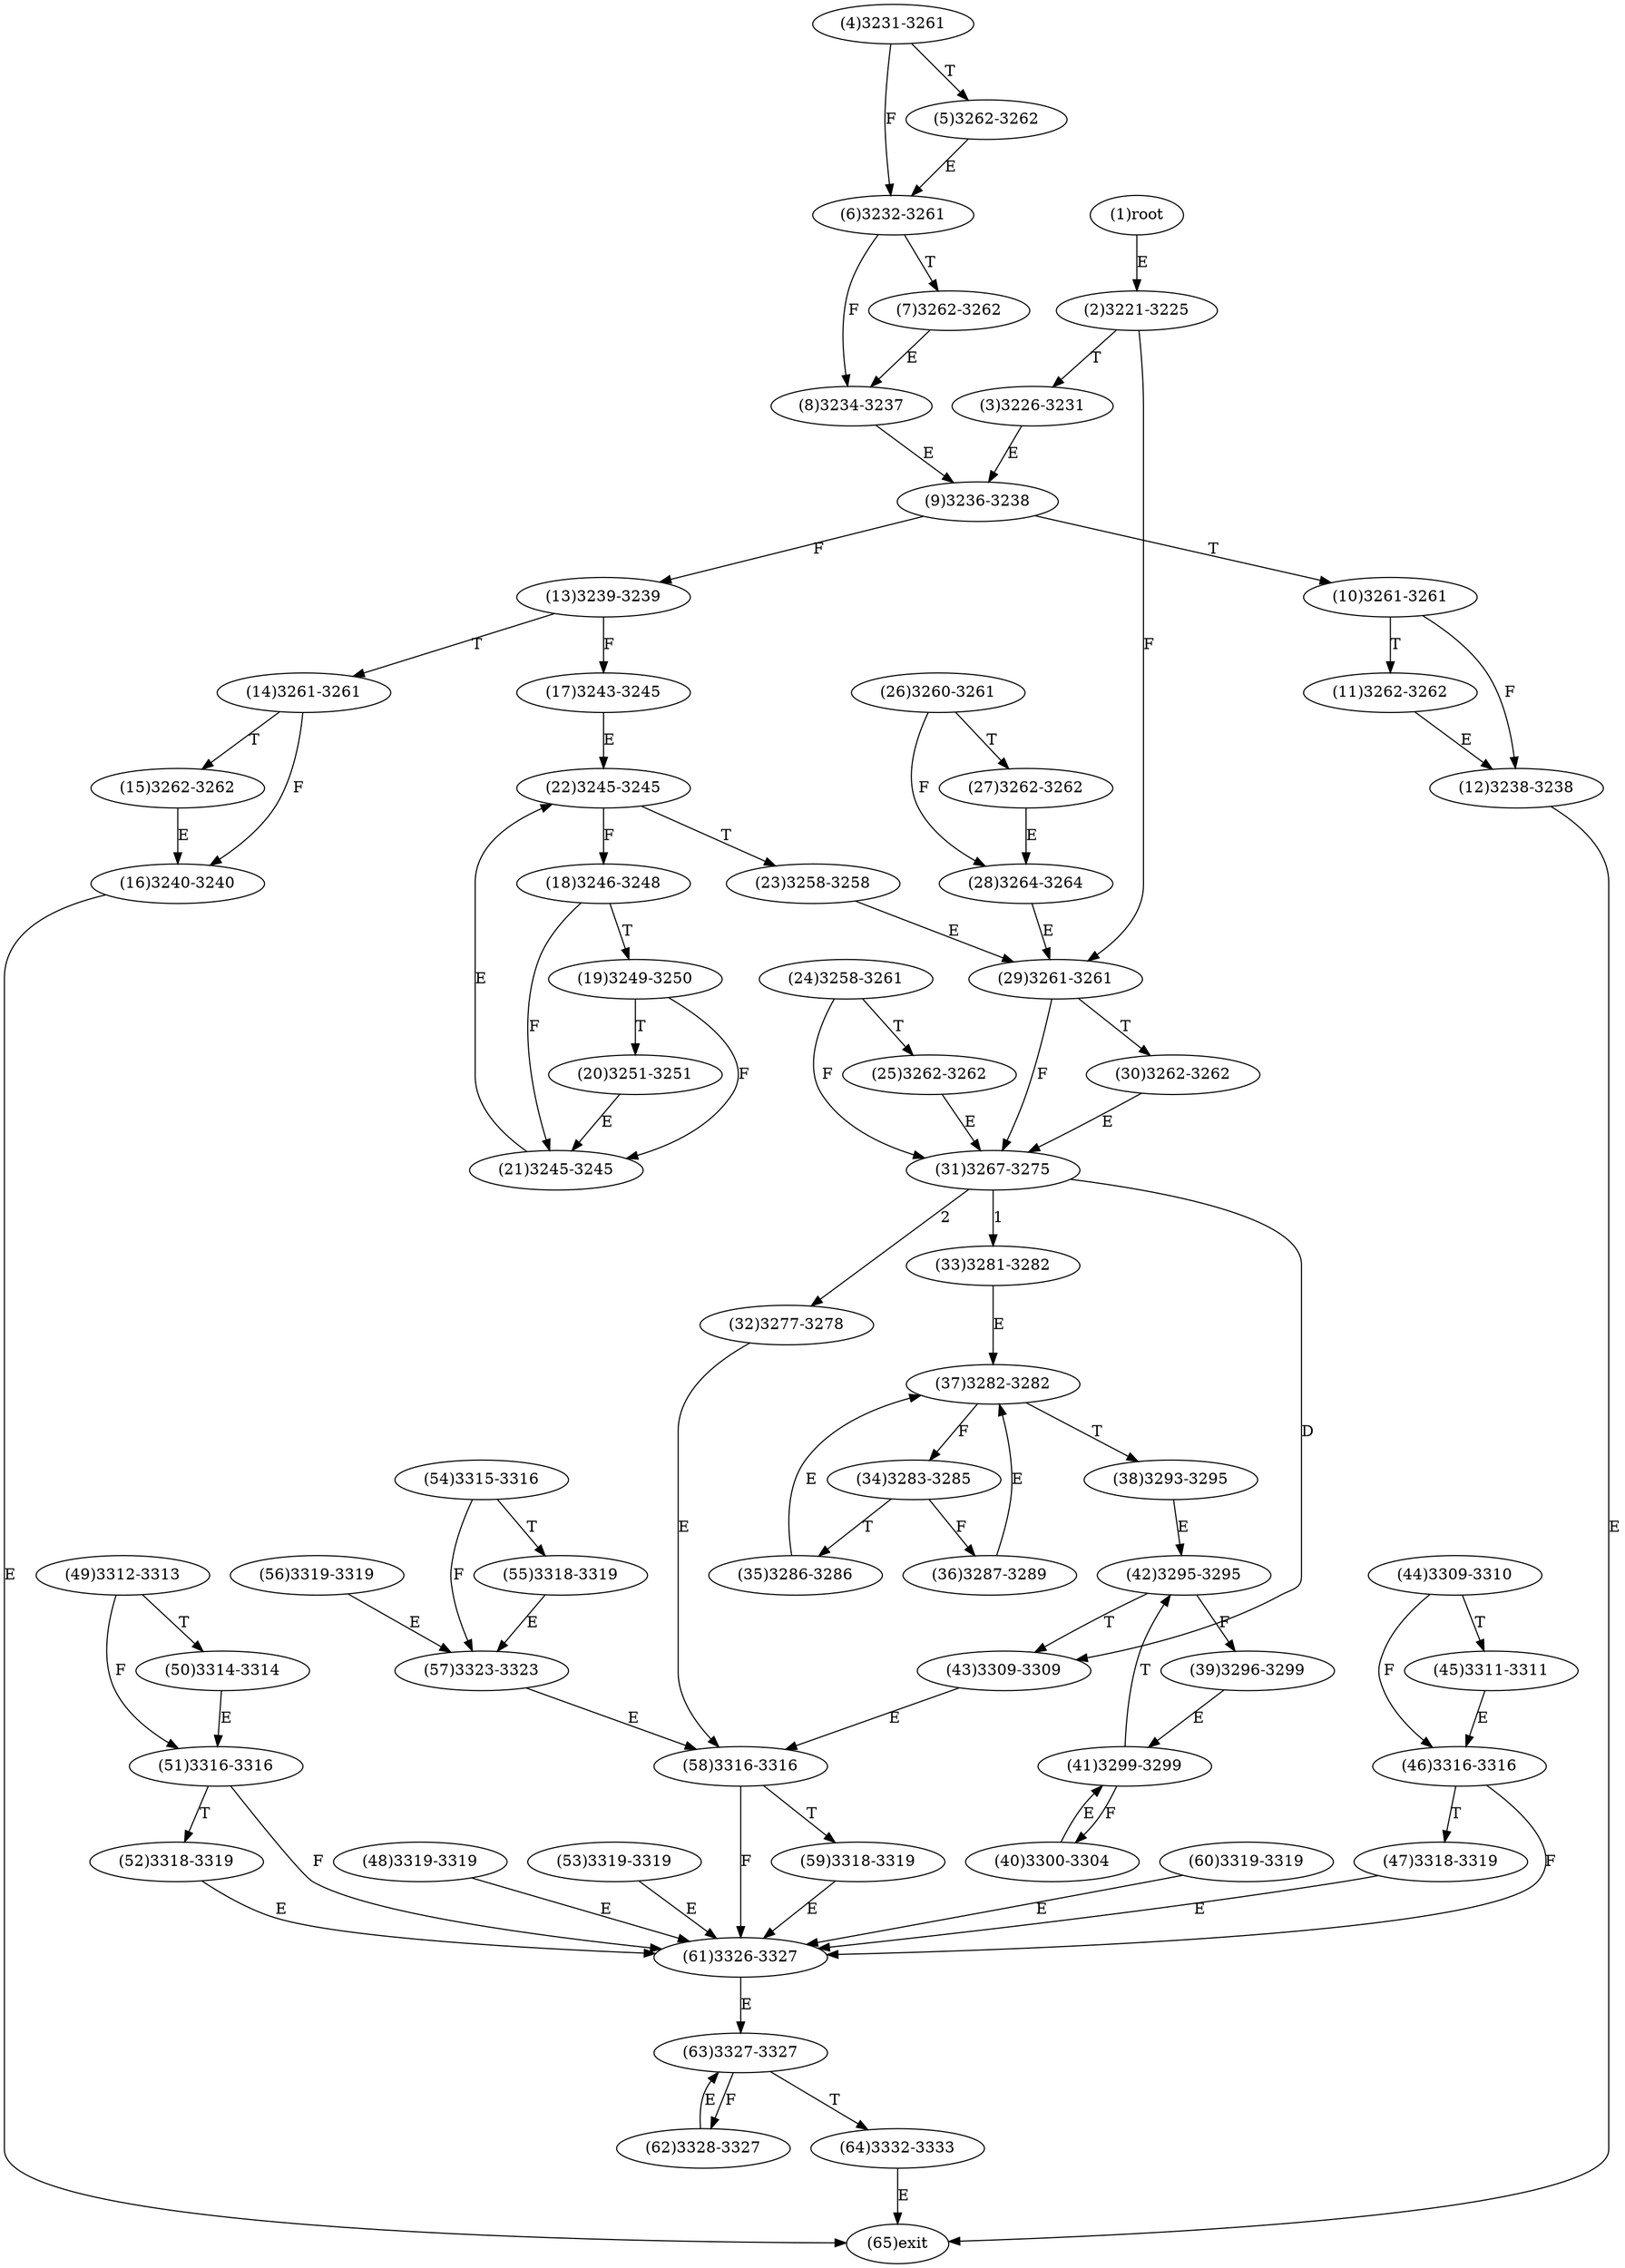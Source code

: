 digraph "" { 
1[ label="(1)root"];
2[ label="(2)3221-3225"];
3[ label="(3)3226-3231"];
4[ label="(4)3231-3261"];
5[ label="(5)3262-3262"];
6[ label="(6)3232-3261"];
7[ label="(7)3262-3262"];
8[ label="(8)3234-3237"];
9[ label="(9)3236-3238"];
10[ label="(10)3261-3261"];
11[ label="(11)3262-3262"];
12[ label="(12)3238-3238"];
13[ label="(13)3239-3239"];
14[ label="(14)3261-3261"];
15[ label="(15)3262-3262"];
17[ label="(17)3243-3245"];
16[ label="(16)3240-3240"];
19[ label="(19)3249-3250"];
18[ label="(18)3246-3248"];
21[ label="(21)3245-3245"];
20[ label="(20)3251-3251"];
23[ label="(23)3258-3258"];
22[ label="(22)3245-3245"];
25[ label="(25)3262-3262"];
24[ label="(24)3258-3261"];
27[ label="(27)3262-3262"];
26[ label="(26)3260-3261"];
29[ label="(29)3261-3261"];
28[ label="(28)3264-3264"];
31[ label="(31)3267-3275"];
30[ label="(30)3262-3262"];
34[ label="(34)3283-3285"];
35[ label="(35)3286-3286"];
32[ label="(32)3277-3278"];
33[ label="(33)3281-3282"];
38[ label="(38)3293-3295"];
39[ label="(39)3296-3299"];
36[ label="(36)3287-3289"];
37[ label="(37)3282-3282"];
42[ label="(42)3295-3295"];
43[ label="(43)3309-3309"];
40[ label="(40)3300-3304"];
41[ label="(41)3299-3299"];
46[ label="(46)3316-3316"];
47[ label="(47)3318-3319"];
44[ label="(44)3309-3310"];
45[ label="(45)3311-3311"];
51[ label="(51)3316-3316"];
50[ label="(50)3314-3314"];
49[ label="(49)3312-3313"];
48[ label="(48)3319-3319"];
55[ label="(55)3318-3319"];
54[ label="(54)3315-3316"];
53[ label="(53)3319-3319"];
52[ label="(52)3318-3319"];
59[ label="(59)3318-3319"];
58[ label="(58)3316-3316"];
57[ label="(57)3323-3323"];
56[ label="(56)3319-3319"];
63[ label="(63)3327-3327"];
62[ label="(62)3328-3327"];
61[ label="(61)3326-3327"];
60[ label="(60)3319-3319"];
64[ label="(64)3332-3333"];
65[ label="(65)exit"];
1->2[ label="E"];
2->29[ label="F"];
2->3[ label="T"];
3->9[ label="E"];
4->6[ label="F"];
4->5[ label="T"];
5->6[ label="E"];
6->8[ label="F"];
6->7[ label="T"];
7->8[ label="E"];
8->9[ label="E"];
9->13[ label="F"];
9->10[ label="T"];
10->12[ label="F"];
10->11[ label="T"];
11->12[ label="E"];
12->65[ label="E"];
13->17[ label="F"];
13->14[ label="T"];
14->16[ label="F"];
14->15[ label="T"];
15->16[ label="E"];
16->65[ label="E"];
17->22[ label="E"];
18->21[ label="F"];
18->19[ label="T"];
19->21[ label="F"];
19->20[ label="T"];
20->21[ label="E"];
21->22[ label="E"];
22->18[ label="F"];
22->23[ label="T"];
23->29[ label="E"];
24->31[ label="F"];
24->25[ label="T"];
25->31[ label="E"];
26->28[ label="F"];
26->27[ label="T"];
27->28[ label="E"];
28->29[ label="E"];
29->31[ label="F"];
29->30[ label="T"];
30->31[ label="E"];
31->33[ label="1"];
31->32[ label="2"];
31->43[ label="D"];
32->58[ label="E"];
33->37[ label="E"];
34->36[ label="F"];
34->35[ label="T"];
35->37[ label="E"];
36->37[ label="E"];
37->34[ label="F"];
37->38[ label="T"];
38->42[ label="E"];
39->41[ label="E"];
40->41[ label="E"];
41->40[ label="F"];
41->42[ label="T"];
42->39[ label="F"];
42->43[ label="T"];
43->58[ label="E"];
44->46[ label="F"];
44->45[ label="T"];
45->46[ label="E"];
46->61[ label="F"];
46->47[ label="T"];
47->61[ label="E"];
48->61[ label="E"];
49->51[ label="F"];
49->50[ label="T"];
50->51[ label="E"];
51->61[ label="F"];
51->52[ label="T"];
52->61[ label="E"];
53->61[ label="E"];
54->57[ label="F"];
54->55[ label="T"];
55->57[ label="E"];
56->57[ label="E"];
57->58[ label="E"];
58->61[ label="F"];
58->59[ label="T"];
59->61[ label="E"];
60->61[ label="E"];
61->63[ label="E"];
62->63[ label="E"];
63->62[ label="F"];
63->64[ label="T"];
64->65[ label="E"];
}